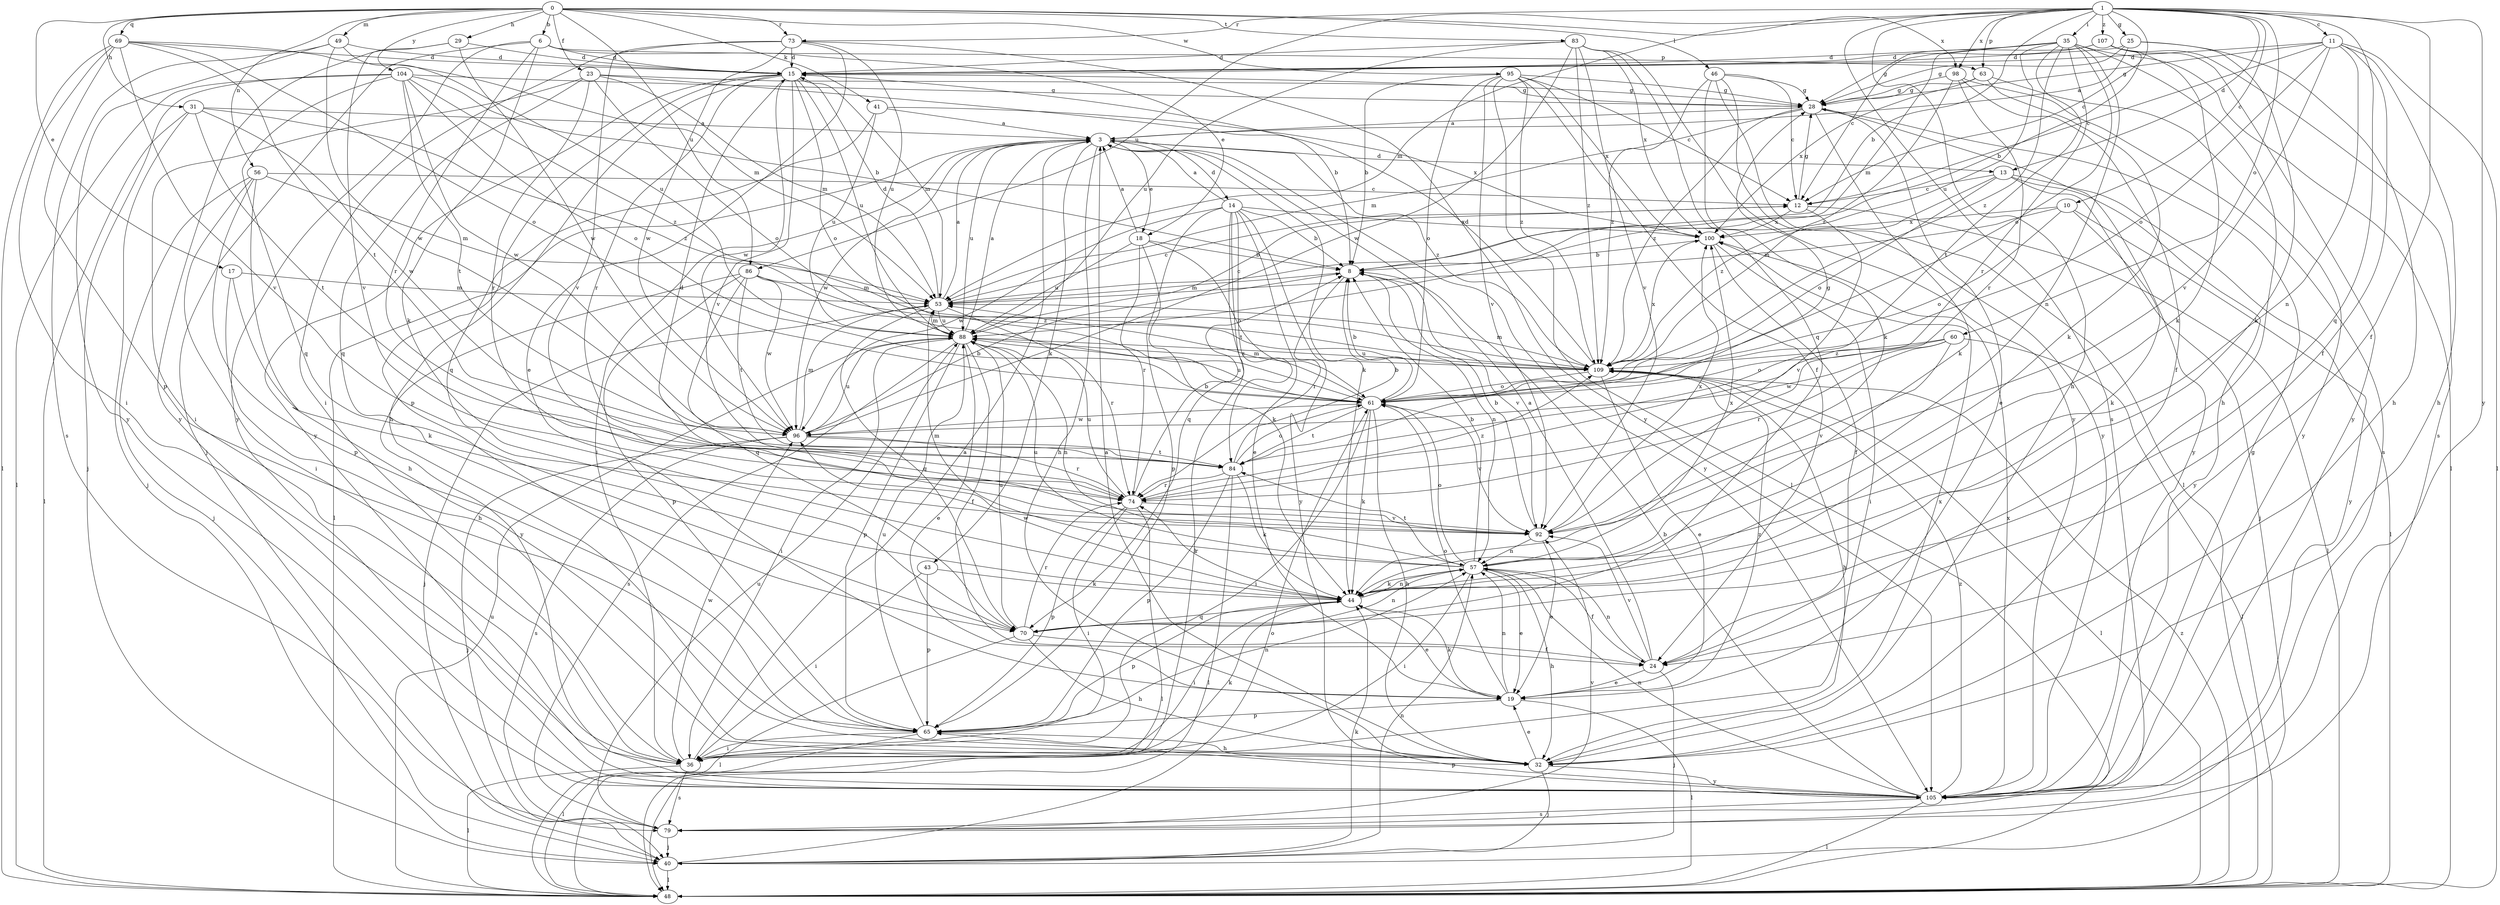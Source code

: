 strict digraph  {
0;
1;
3;
6;
8;
10;
11;
12;
13;
14;
15;
17;
18;
19;
23;
24;
25;
28;
29;
31;
32;
35;
36;
40;
41;
43;
44;
46;
48;
49;
53;
56;
57;
60;
61;
63;
65;
69;
70;
73;
74;
79;
83;
84;
86;
88;
92;
95;
96;
98;
100;
104;
105;
107;
109;
0 -> 6  [label=b];
0 -> 17  [label=e];
0 -> 23  [label=f];
0 -> 29  [label=h];
0 -> 31  [label=h];
0 -> 41  [label=k];
0 -> 46  [label=l];
0 -> 49  [label=m];
0 -> 56  [label=n];
0 -> 69  [label=q];
0 -> 73  [label=r];
0 -> 83  [label=t];
0 -> 86  [label=u];
0 -> 95  [label=w];
0 -> 98  [label=x];
0 -> 104  [label=y];
1 -> 8  [label=b];
1 -> 10  [label=c];
1 -> 11  [label=c];
1 -> 12  [label=c];
1 -> 13  [label=d];
1 -> 24  [label=f];
1 -> 25  [label=g];
1 -> 32  [label=h];
1 -> 35  [label=i];
1 -> 53  [label=m];
1 -> 60  [label=o];
1 -> 63  [label=p];
1 -> 70  [label=q];
1 -> 73  [label=r];
1 -> 79  [label=s];
1 -> 86  [label=u];
1 -> 98  [label=x];
1 -> 105  [label=y];
1 -> 107  [label=z];
3 -> 13  [label=d];
3 -> 14  [label=d];
3 -> 18  [label=e];
3 -> 32  [label=h];
3 -> 36  [label=i];
3 -> 43  [label=k];
3 -> 44  [label=k];
3 -> 48  [label=l];
3 -> 88  [label=u];
3 -> 96  [label=w];
3 -> 105  [label=y];
3 -> 109  [label=z];
6 -> 15  [label=d];
6 -> 18  [label=e];
6 -> 40  [label=j];
6 -> 44  [label=k];
6 -> 63  [label=p];
6 -> 74  [label=r];
6 -> 105  [label=y];
8 -> 53  [label=m];
8 -> 57  [label=n];
8 -> 74  [label=r];
8 -> 92  [label=v];
10 -> 44  [label=k];
10 -> 53  [label=m];
10 -> 61  [label=o];
10 -> 100  [label=x];
10 -> 105  [label=y];
11 -> 12  [label=c];
11 -> 15  [label=d];
11 -> 24  [label=f];
11 -> 28  [label=g];
11 -> 32  [label=h];
11 -> 48  [label=l];
11 -> 57  [label=n];
11 -> 61  [label=o];
11 -> 92  [label=v];
12 -> 28  [label=g];
12 -> 48  [label=l];
12 -> 92  [label=v];
12 -> 100  [label=x];
13 -> 12  [label=c];
13 -> 40  [label=j];
13 -> 48  [label=l];
13 -> 61  [label=o];
13 -> 105  [label=y];
13 -> 109  [label=z];
14 -> 3  [label=a];
14 -> 8  [label=b];
14 -> 19  [label=e];
14 -> 48  [label=l];
14 -> 65  [label=p];
14 -> 70  [label=q];
14 -> 84  [label=t];
14 -> 96  [label=w];
14 -> 100  [label=x];
14 -> 105  [label=y];
15 -> 28  [label=g];
15 -> 32  [label=h];
15 -> 53  [label=m];
15 -> 61  [label=o];
15 -> 65  [label=p];
15 -> 74  [label=r];
15 -> 88  [label=u];
15 -> 92  [label=v];
15 -> 96  [label=w];
15 -> 105  [label=y];
17 -> 32  [label=h];
17 -> 44  [label=k];
17 -> 53  [label=m];
18 -> 3  [label=a];
18 -> 8  [label=b];
18 -> 44  [label=k];
18 -> 61  [label=o];
18 -> 74  [label=r];
18 -> 88  [label=u];
19 -> 44  [label=k];
19 -> 48  [label=l];
19 -> 57  [label=n];
19 -> 61  [label=o];
19 -> 65  [label=p];
19 -> 109  [label=z];
23 -> 8  [label=b];
23 -> 28  [label=g];
23 -> 36  [label=i];
23 -> 53  [label=m];
23 -> 61  [label=o];
23 -> 70  [label=q];
23 -> 74  [label=r];
24 -> 3  [label=a];
24 -> 19  [label=e];
24 -> 40  [label=j];
24 -> 57  [label=n];
24 -> 92  [label=v];
25 -> 3  [label=a];
25 -> 15  [label=d];
25 -> 28  [label=g];
25 -> 32  [label=h];
25 -> 44  [label=k];
28 -> 3  [label=a];
28 -> 19  [label=e];
28 -> 44  [label=k];
28 -> 53  [label=m];
28 -> 105  [label=y];
28 -> 109  [label=z];
29 -> 15  [label=d];
29 -> 92  [label=v];
29 -> 96  [label=w];
29 -> 105  [label=y];
31 -> 3  [label=a];
31 -> 40  [label=j];
31 -> 48  [label=l];
31 -> 84  [label=t];
31 -> 96  [label=w];
31 -> 109  [label=z];
32 -> 3  [label=a];
32 -> 19  [label=e];
32 -> 40  [label=j];
32 -> 100  [label=x];
32 -> 105  [label=y];
35 -> 12  [label=c];
35 -> 15  [label=d];
35 -> 32  [label=h];
35 -> 48  [label=l];
35 -> 53  [label=m];
35 -> 57  [label=n];
35 -> 61  [label=o];
35 -> 74  [label=r];
35 -> 84  [label=t];
35 -> 88  [label=u];
35 -> 109  [label=z];
36 -> 3  [label=a];
36 -> 44  [label=k];
36 -> 48  [label=l];
36 -> 79  [label=s];
36 -> 96  [label=w];
40 -> 44  [label=k];
40 -> 48  [label=l];
40 -> 57  [label=n];
40 -> 61  [label=o];
41 -> 3  [label=a];
41 -> 70  [label=q];
41 -> 88  [label=u];
41 -> 100  [label=x];
43 -> 36  [label=i];
43 -> 44  [label=k];
43 -> 65  [label=p];
44 -> 19  [label=e];
44 -> 36  [label=i];
44 -> 57  [label=n];
44 -> 65  [label=p];
44 -> 70  [label=q];
44 -> 74  [label=r];
44 -> 96  [label=w];
46 -> 12  [label=c];
46 -> 28  [label=g];
46 -> 44  [label=k];
46 -> 48  [label=l];
46 -> 105  [label=y];
46 -> 109  [label=z];
48 -> 88  [label=u];
48 -> 109  [label=z];
49 -> 15  [label=d];
49 -> 79  [label=s];
49 -> 88  [label=u];
49 -> 96  [label=w];
49 -> 105  [label=y];
53 -> 3  [label=a];
53 -> 12  [label=c];
53 -> 15  [label=d];
53 -> 40  [label=j];
53 -> 70  [label=q];
53 -> 74  [label=r];
53 -> 88  [label=u];
56 -> 12  [label=c];
56 -> 32  [label=h];
56 -> 36  [label=i];
56 -> 40  [label=j];
56 -> 53  [label=m];
56 -> 65  [label=p];
57 -> 8  [label=b];
57 -> 19  [label=e];
57 -> 24  [label=f];
57 -> 32  [label=h];
57 -> 36  [label=i];
57 -> 44  [label=k];
57 -> 53  [label=m];
57 -> 61  [label=o];
57 -> 84  [label=t];
57 -> 88  [label=u];
57 -> 100  [label=x];
60 -> 48  [label=l];
60 -> 61  [label=o];
60 -> 74  [label=r];
60 -> 92  [label=v];
60 -> 96  [label=w];
60 -> 109  [label=z];
61 -> 8  [label=b];
61 -> 32  [label=h];
61 -> 36  [label=i];
61 -> 44  [label=k];
61 -> 53  [label=m];
61 -> 84  [label=t];
61 -> 88  [label=u];
61 -> 92  [label=v];
61 -> 96  [label=w];
63 -> 28  [label=g];
63 -> 44  [label=k];
63 -> 100  [label=x];
63 -> 105  [label=y];
65 -> 32  [label=h];
65 -> 36  [label=i];
65 -> 48  [label=l];
65 -> 57  [label=n];
65 -> 88  [label=u];
69 -> 15  [label=d];
69 -> 36  [label=i];
69 -> 48  [label=l];
69 -> 53  [label=m];
69 -> 61  [label=o];
69 -> 65  [label=p];
69 -> 84  [label=t];
69 -> 92  [label=v];
70 -> 24  [label=f];
70 -> 32  [label=h];
70 -> 48  [label=l];
70 -> 57  [label=n];
70 -> 74  [label=r];
70 -> 88  [label=u];
73 -> 15  [label=d];
73 -> 19  [label=e];
73 -> 36  [label=i];
73 -> 88  [label=u];
73 -> 92  [label=v];
73 -> 96  [label=w];
73 -> 105  [label=y];
74 -> 8  [label=b];
74 -> 15  [label=d];
74 -> 36  [label=i];
74 -> 48  [label=l];
74 -> 65  [label=p];
74 -> 88  [label=u];
74 -> 92  [label=v];
74 -> 109  [label=z];
79 -> 40  [label=j];
79 -> 88  [label=u];
79 -> 92  [label=v];
83 -> 15  [label=d];
83 -> 70  [label=q];
83 -> 88  [label=u];
83 -> 92  [label=v];
83 -> 96  [label=w];
83 -> 100  [label=x];
83 -> 105  [label=y];
83 -> 109  [label=z];
84 -> 8  [label=b];
84 -> 28  [label=g];
84 -> 44  [label=k];
84 -> 48  [label=l];
84 -> 61  [label=o];
84 -> 65  [label=p];
84 -> 74  [label=r];
86 -> 53  [label=m];
86 -> 65  [label=p];
86 -> 70  [label=q];
86 -> 84  [label=t];
86 -> 96  [label=w];
86 -> 105  [label=y];
86 -> 109  [label=z];
88 -> 3  [label=a];
88 -> 12  [label=c];
88 -> 19  [label=e];
88 -> 24  [label=f];
88 -> 36  [label=i];
88 -> 53  [label=m];
88 -> 57  [label=n];
88 -> 65  [label=p];
88 -> 79  [label=s];
88 -> 109  [label=z];
92 -> 8  [label=b];
92 -> 19  [label=e];
92 -> 57  [label=n];
92 -> 100  [label=x];
95 -> 8  [label=b];
95 -> 12  [label=c];
95 -> 24  [label=f];
95 -> 28  [label=g];
95 -> 48  [label=l];
95 -> 61  [label=o];
95 -> 92  [label=v];
95 -> 100  [label=x];
95 -> 109  [label=z];
96 -> 8  [label=b];
96 -> 40  [label=j];
96 -> 53  [label=m];
96 -> 74  [label=r];
96 -> 79  [label=s];
96 -> 84  [label=t];
96 -> 88  [label=u];
98 -> 24  [label=f];
98 -> 28  [label=g];
98 -> 74  [label=r];
98 -> 79  [label=s];
98 -> 109  [label=z];
100 -> 8  [label=b];
100 -> 24  [label=f];
100 -> 36  [label=i];
104 -> 8  [label=b];
104 -> 28  [label=g];
104 -> 40  [label=j];
104 -> 48  [label=l];
104 -> 61  [label=o];
104 -> 70  [label=q];
104 -> 84  [label=t];
104 -> 96  [label=w];
104 -> 109  [label=z];
105 -> 8  [label=b];
105 -> 28  [label=g];
105 -> 48  [label=l];
105 -> 57  [label=n];
105 -> 65  [label=p];
105 -> 79  [label=s];
105 -> 100  [label=x];
105 -> 109  [label=z];
107 -> 8  [label=b];
107 -> 15  [label=d];
107 -> 28  [label=g];
107 -> 44  [label=k];
107 -> 79  [label=s];
107 -> 105  [label=y];
109 -> 15  [label=d];
109 -> 19  [label=e];
109 -> 32  [label=h];
109 -> 48  [label=l];
109 -> 53  [label=m];
109 -> 61  [label=o];
109 -> 88  [label=u];
109 -> 100  [label=x];
}

